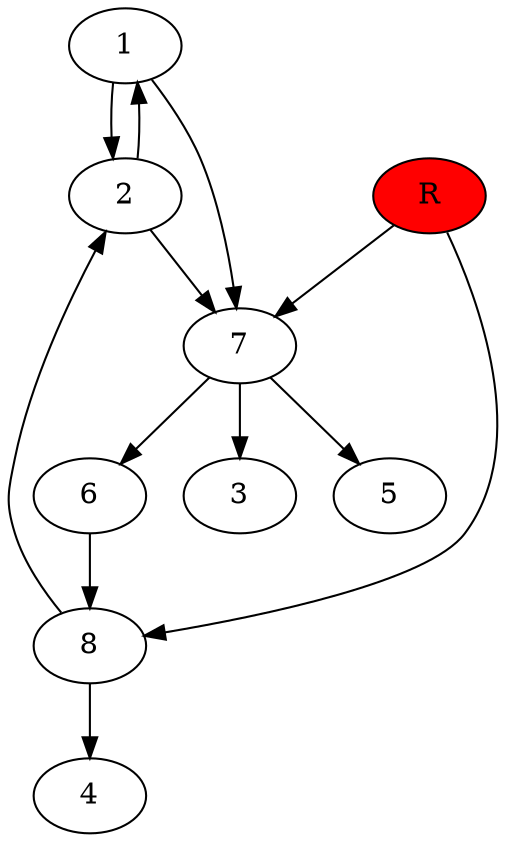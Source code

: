digraph prb40208 {
	1
	2
	3
	4
	5
	6
	7
	8
	R [fillcolor="#ff0000" style=filled]
	1 -> 2
	1 -> 7
	2 -> 1
	2 -> 7
	6 -> 8
	7 -> 3
	7 -> 5
	7 -> 6
	8 -> 2
	8 -> 4
	R -> 7
	R -> 8
}
